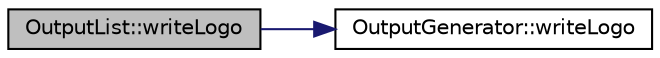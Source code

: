 digraph "OutputList::writeLogo"
{
 // LATEX_PDF_SIZE
  edge [fontname="Helvetica",fontsize="10",labelfontname="Helvetica",labelfontsize="10"];
  node [fontname="Helvetica",fontsize="10",shape=record];
  rankdir="LR";
  Node1 [label="OutputList::writeLogo",height=0.2,width=0.4,color="black", fillcolor="grey75", style="filled", fontcolor="black",tooltip=" "];
  Node1 -> Node2 [color="midnightblue",fontsize="10",style="solid",fontname="Helvetica"];
  Node2 [label="OutputGenerator::writeLogo",height=0.2,width=0.4,color="black", fillcolor="white", style="filled",URL="$classOutputGenerator.html#a4a253e01f787c22716b14709344535ab",tooltip=" "];
}
